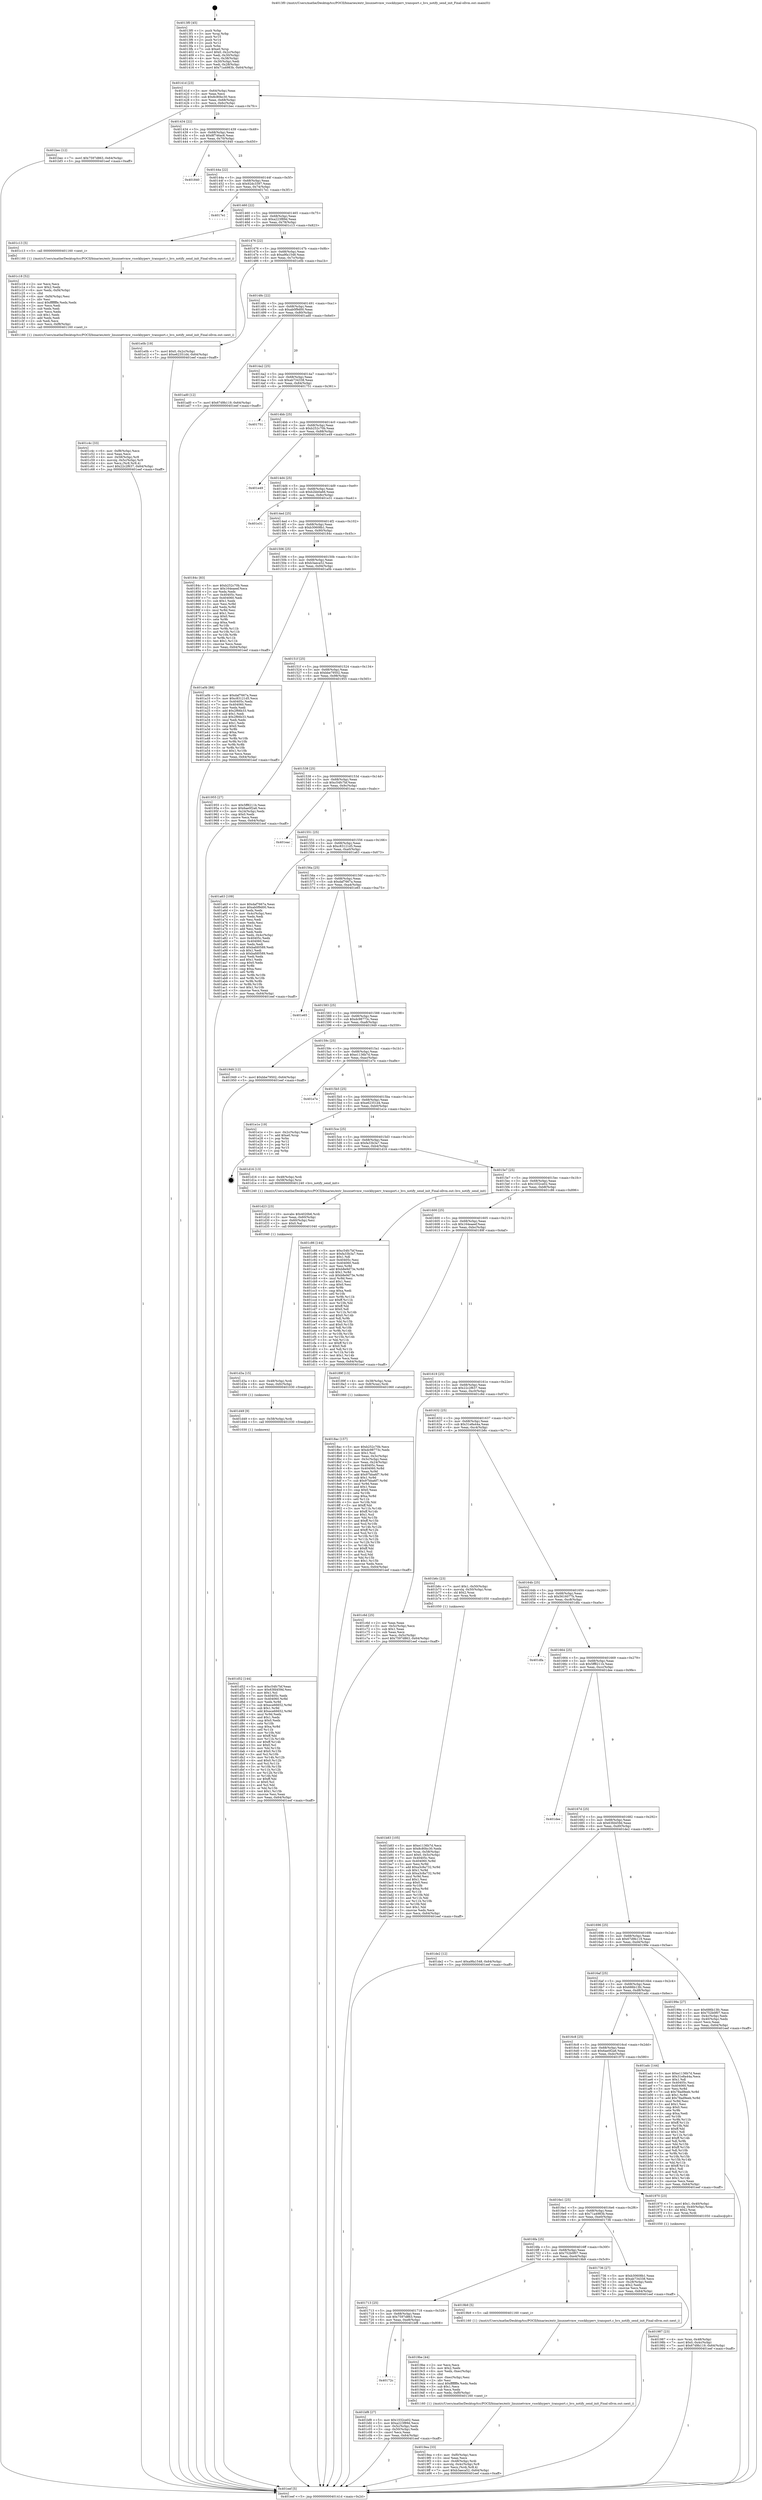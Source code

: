 digraph "0x4013f0" {
  label = "0x4013f0 (/mnt/c/Users/mathe/Desktop/tcc/POCII/binaries/extr_linuxnetvmw_vsockhyperv_transport.c_hvs_notify_send_init_Final-ollvm.out::main(0))"
  labelloc = "t"
  node[shape=record]

  Entry [label="",width=0.3,height=0.3,shape=circle,fillcolor=black,style=filled]
  "0x40141d" [label="{
     0x40141d [23]\l
     | [instrs]\l
     &nbsp;&nbsp;0x40141d \<+3\>: mov -0x64(%rbp),%eax\l
     &nbsp;&nbsp;0x401420 \<+2\>: mov %eax,%ecx\l
     &nbsp;&nbsp;0x401422 \<+6\>: sub $0x8c80bc30,%ecx\l
     &nbsp;&nbsp;0x401428 \<+3\>: mov %eax,-0x68(%rbp)\l
     &nbsp;&nbsp;0x40142b \<+3\>: mov %ecx,-0x6c(%rbp)\l
     &nbsp;&nbsp;0x40142e \<+6\>: je 0000000000401bec \<main+0x7fc\>\l
  }"]
  "0x401bec" [label="{
     0x401bec [12]\l
     | [instrs]\l
     &nbsp;&nbsp;0x401bec \<+7\>: movl $0x7597d863,-0x64(%rbp)\l
     &nbsp;&nbsp;0x401bf3 \<+5\>: jmp 0000000000401eef \<main+0xaff\>\l
  }"]
  "0x401434" [label="{
     0x401434 [22]\l
     | [instrs]\l
     &nbsp;&nbsp;0x401434 \<+5\>: jmp 0000000000401439 \<main+0x49\>\l
     &nbsp;&nbsp;0x401439 \<+3\>: mov -0x68(%rbp),%eax\l
     &nbsp;&nbsp;0x40143c \<+5\>: sub $0x8f746ac6,%eax\l
     &nbsp;&nbsp;0x401441 \<+3\>: mov %eax,-0x70(%rbp)\l
     &nbsp;&nbsp;0x401444 \<+6\>: je 0000000000401840 \<main+0x450\>\l
  }"]
  Exit [label="",width=0.3,height=0.3,shape=circle,fillcolor=black,style=filled,peripheries=2]
  "0x401840" [label="{
     0x401840\l
  }", style=dashed]
  "0x40144a" [label="{
     0x40144a [22]\l
     | [instrs]\l
     &nbsp;&nbsp;0x40144a \<+5\>: jmp 000000000040144f \<main+0x5f\>\l
     &nbsp;&nbsp;0x40144f \<+3\>: mov -0x68(%rbp),%eax\l
     &nbsp;&nbsp;0x401452 \<+5\>: sub $0x92dc3397,%eax\l
     &nbsp;&nbsp;0x401457 \<+3\>: mov %eax,-0x74(%rbp)\l
     &nbsp;&nbsp;0x40145a \<+6\>: je 00000000004017e1 \<main+0x3f1\>\l
  }"]
  "0x401d52" [label="{
     0x401d52 [144]\l
     | [instrs]\l
     &nbsp;&nbsp;0x401d52 \<+5\>: mov $0xc54fc7bf,%eax\l
     &nbsp;&nbsp;0x401d57 \<+5\>: mov $0x63fd459d,%esi\l
     &nbsp;&nbsp;0x401d5c \<+2\>: mov $0x1,%cl\l
     &nbsp;&nbsp;0x401d5e \<+7\>: mov 0x40405c,%edx\l
     &nbsp;&nbsp;0x401d65 \<+8\>: mov 0x404060,%r8d\l
     &nbsp;&nbsp;0x401d6d \<+3\>: mov %edx,%r9d\l
     &nbsp;&nbsp;0x401d70 \<+7\>: sub $0xece66652,%r9d\l
     &nbsp;&nbsp;0x401d77 \<+4\>: sub $0x1,%r9d\l
     &nbsp;&nbsp;0x401d7b \<+7\>: add $0xece66652,%r9d\l
     &nbsp;&nbsp;0x401d82 \<+4\>: imul %r9d,%edx\l
     &nbsp;&nbsp;0x401d86 \<+3\>: and $0x1,%edx\l
     &nbsp;&nbsp;0x401d89 \<+3\>: cmp $0x0,%edx\l
     &nbsp;&nbsp;0x401d8c \<+4\>: sete %r10b\l
     &nbsp;&nbsp;0x401d90 \<+4\>: cmp $0xa,%r8d\l
     &nbsp;&nbsp;0x401d94 \<+4\>: setl %r11b\l
     &nbsp;&nbsp;0x401d98 \<+3\>: mov %r10b,%bl\l
     &nbsp;&nbsp;0x401d9b \<+3\>: xor $0xff,%bl\l
     &nbsp;&nbsp;0x401d9e \<+3\>: mov %r11b,%r14b\l
     &nbsp;&nbsp;0x401da1 \<+4\>: xor $0xff,%r14b\l
     &nbsp;&nbsp;0x401da5 \<+3\>: xor $0x0,%cl\l
     &nbsp;&nbsp;0x401da8 \<+3\>: mov %bl,%r15b\l
     &nbsp;&nbsp;0x401dab \<+4\>: and $0x0,%r15b\l
     &nbsp;&nbsp;0x401daf \<+3\>: and %cl,%r10b\l
     &nbsp;&nbsp;0x401db2 \<+3\>: mov %r14b,%r12b\l
     &nbsp;&nbsp;0x401db5 \<+4\>: and $0x0,%r12b\l
     &nbsp;&nbsp;0x401db9 \<+3\>: and %cl,%r11b\l
     &nbsp;&nbsp;0x401dbc \<+3\>: or %r10b,%r15b\l
     &nbsp;&nbsp;0x401dbf \<+3\>: or %r11b,%r12b\l
     &nbsp;&nbsp;0x401dc2 \<+3\>: xor %r12b,%r15b\l
     &nbsp;&nbsp;0x401dc5 \<+3\>: or %r14b,%bl\l
     &nbsp;&nbsp;0x401dc8 \<+3\>: xor $0xff,%bl\l
     &nbsp;&nbsp;0x401dcb \<+3\>: or $0x0,%cl\l
     &nbsp;&nbsp;0x401dce \<+2\>: and %cl,%bl\l
     &nbsp;&nbsp;0x401dd0 \<+3\>: or %bl,%r15b\l
     &nbsp;&nbsp;0x401dd3 \<+4\>: test $0x1,%r15b\l
     &nbsp;&nbsp;0x401dd7 \<+3\>: cmovne %esi,%eax\l
     &nbsp;&nbsp;0x401dda \<+3\>: mov %eax,-0x64(%rbp)\l
     &nbsp;&nbsp;0x401ddd \<+5\>: jmp 0000000000401eef \<main+0xaff\>\l
  }"]
  "0x4017e1" [label="{
     0x4017e1\l
  }", style=dashed]
  "0x401460" [label="{
     0x401460 [22]\l
     | [instrs]\l
     &nbsp;&nbsp;0x401460 \<+5\>: jmp 0000000000401465 \<main+0x75\>\l
     &nbsp;&nbsp;0x401465 \<+3\>: mov -0x68(%rbp),%eax\l
     &nbsp;&nbsp;0x401468 \<+5\>: sub $0xa223f89d,%eax\l
     &nbsp;&nbsp;0x40146d \<+3\>: mov %eax,-0x78(%rbp)\l
     &nbsp;&nbsp;0x401470 \<+6\>: je 0000000000401c13 \<main+0x823\>\l
  }"]
  "0x401d49" [label="{
     0x401d49 [9]\l
     | [instrs]\l
     &nbsp;&nbsp;0x401d49 \<+4\>: mov -0x58(%rbp),%rdi\l
     &nbsp;&nbsp;0x401d4d \<+5\>: call 0000000000401030 \<free@plt\>\l
     | [calls]\l
     &nbsp;&nbsp;0x401030 \{1\} (unknown)\l
  }"]
  "0x401c13" [label="{
     0x401c13 [5]\l
     | [instrs]\l
     &nbsp;&nbsp;0x401c13 \<+5\>: call 0000000000401160 \<next_i\>\l
     | [calls]\l
     &nbsp;&nbsp;0x401160 \{1\} (/mnt/c/Users/mathe/Desktop/tcc/POCII/binaries/extr_linuxnetvmw_vsockhyperv_transport.c_hvs_notify_send_init_Final-ollvm.out::next_i)\l
  }"]
  "0x401476" [label="{
     0x401476 [22]\l
     | [instrs]\l
     &nbsp;&nbsp;0x401476 \<+5\>: jmp 000000000040147b \<main+0x8b\>\l
     &nbsp;&nbsp;0x40147b \<+3\>: mov -0x68(%rbp),%eax\l
     &nbsp;&nbsp;0x40147e \<+5\>: sub $0xa9fa1548,%eax\l
     &nbsp;&nbsp;0x401483 \<+3\>: mov %eax,-0x7c(%rbp)\l
     &nbsp;&nbsp;0x401486 \<+6\>: je 0000000000401e0b \<main+0xa1b\>\l
  }"]
  "0x401d3a" [label="{
     0x401d3a [15]\l
     | [instrs]\l
     &nbsp;&nbsp;0x401d3a \<+4\>: mov -0x48(%rbp),%rdi\l
     &nbsp;&nbsp;0x401d3e \<+6\>: mov %eax,-0xfc(%rbp)\l
     &nbsp;&nbsp;0x401d44 \<+5\>: call 0000000000401030 \<free@plt\>\l
     | [calls]\l
     &nbsp;&nbsp;0x401030 \{1\} (unknown)\l
  }"]
  "0x401e0b" [label="{
     0x401e0b [19]\l
     | [instrs]\l
     &nbsp;&nbsp;0x401e0b \<+7\>: movl $0x0,-0x2c(%rbp)\l
     &nbsp;&nbsp;0x401e12 \<+7\>: movl $0xe62351d4,-0x64(%rbp)\l
     &nbsp;&nbsp;0x401e19 \<+5\>: jmp 0000000000401eef \<main+0xaff\>\l
  }"]
  "0x40148c" [label="{
     0x40148c [22]\l
     | [instrs]\l
     &nbsp;&nbsp;0x40148c \<+5\>: jmp 0000000000401491 \<main+0xa1\>\l
     &nbsp;&nbsp;0x401491 \<+3\>: mov -0x68(%rbp),%eax\l
     &nbsp;&nbsp;0x401494 \<+5\>: sub $0xab0f9d00,%eax\l
     &nbsp;&nbsp;0x401499 \<+3\>: mov %eax,-0x80(%rbp)\l
     &nbsp;&nbsp;0x40149c \<+6\>: je 0000000000401ad0 \<main+0x6e0\>\l
  }"]
  "0x401d23" [label="{
     0x401d23 [23]\l
     | [instrs]\l
     &nbsp;&nbsp;0x401d23 \<+10\>: movabs $0x4020b6,%rdi\l
     &nbsp;&nbsp;0x401d2d \<+3\>: mov %eax,-0x60(%rbp)\l
     &nbsp;&nbsp;0x401d30 \<+3\>: mov -0x60(%rbp),%esi\l
     &nbsp;&nbsp;0x401d33 \<+2\>: mov $0x0,%al\l
     &nbsp;&nbsp;0x401d35 \<+5\>: call 0000000000401040 \<printf@plt\>\l
     | [calls]\l
     &nbsp;&nbsp;0x401040 \{1\} (unknown)\l
  }"]
  "0x401ad0" [label="{
     0x401ad0 [12]\l
     | [instrs]\l
     &nbsp;&nbsp;0x401ad0 \<+7\>: movl $0x67d9b119,-0x64(%rbp)\l
     &nbsp;&nbsp;0x401ad7 \<+5\>: jmp 0000000000401eef \<main+0xaff\>\l
  }"]
  "0x4014a2" [label="{
     0x4014a2 [25]\l
     | [instrs]\l
     &nbsp;&nbsp;0x4014a2 \<+5\>: jmp 00000000004014a7 \<main+0xb7\>\l
     &nbsp;&nbsp;0x4014a7 \<+3\>: mov -0x68(%rbp),%eax\l
     &nbsp;&nbsp;0x4014aa \<+5\>: sub $0xab734338,%eax\l
     &nbsp;&nbsp;0x4014af \<+6\>: mov %eax,-0x84(%rbp)\l
     &nbsp;&nbsp;0x4014b5 \<+6\>: je 0000000000401751 \<main+0x361\>\l
  }"]
  "0x401c4c" [label="{
     0x401c4c [33]\l
     | [instrs]\l
     &nbsp;&nbsp;0x401c4c \<+6\>: mov -0xf8(%rbp),%ecx\l
     &nbsp;&nbsp;0x401c52 \<+3\>: imul %eax,%ecx\l
     &nbsp;&nbsp;0x401c55 \<+4\>: mov -0x58(%rbp),%r8\l
     &nbsp;&nbsp;0x401c59 \<+4\>: movslq -0x5c(%rbp),%r9\l
     &nbsp;&nbsp;0x401c5d \<+4\>: mov %ecx,(%r8,%r9,4)\l
     &nbsp;&nbsp;0x401c61 \<+7\>: movl $0x22c2f637,-0x64(%rbp)\l
     &nbsp;&nbsp;0x401c68 \<+5\>: jmp 0000000000401eef \<main+0xaff\>\l
  }"]
  "0x401751" [label="{
     0x401751\l
  }", style=dashed]
  "0x4014bb" [label="{
     0x4014bb [25]\l
     | [instrs]\l
     &nbsp;&nbsp;0x4014bb \<+5\>: jmp 00000000004014c0 \<main+0xd0\>\l
     &nbsp;&nbsp;0x4014c0 \<+3\>: mov -0x68(%rbp),%eax\l
     &nbsp;&nbsp;0x4014c3 \<+5\>: sub $0xb252c70b,%eax\l
     &nbsp;&nbsp;0x4014c8 \<+6\>: mov %eax,-0x88(%rbp)\l
     &nbsp;&nbsp;0x4014ce \<+6\>: je 0000000000401e49 \<main+0xa59\>\l
  }"]
  "0x401c18" [label="{
     0x401c18 [52]\l
     | [instrs]\l
     &nbsp;&nbsp;0x401c18 \<+2\>: xor %ecx,%ecx\l
     &nbsp;&nbsp;0x401c1a \<+5\>: mov $0x2,%edx\l
     &nbsp;&nbsp;0x401c1f \<+6\>: mov %edx,-0xf4(%rbp)\l
     &nbsp;&nbsp;0x401c25 \<+1\>: cltd\l
     &nbsp;&nbsp;0x401c26 \<+6\>: mov -0xf4(%rbp),%esi\l
     &nbsp;&nbsp;0x401c2c \<+2\>: idiv %esi\l
     &nbsp;&nbsp;0x401c2e \<+6\>: imul $0xfffffffe,%edx,%edx\l
     &nbsp;&nbsp;0x401c34 \<+2\>: mov %ecx,%edi\l
     &nbsp;&nbsp;0x401c36 \<+2\>: sub %edx,%edi\l
     &nbsp;&nbsp;0x401c38 \<+2\>: mov %ecx,%edx\l
     &nbsp;&nbsp;0x401c3a \<+3\>: sub $0x1,%edx\l
     &nbsp;&nbsp;0x401c3d \<+2\>: add %edx,%edi\l
     &nbsp;&nbsp;0x401c3f \<+2\>: sub %edi,%ecx\l
     &nbsp;&nbsp;0x401c41 \<+6\>: mov %ecx,-0xf8(%rbp)\l
     &nbsp;&nbsp;0x401c47 \<+5\>: call 0000000000401160 \<next_i\>\l
     | [calls]\l
     &nbsp;&nbsp;0x401160 \{1\} (/mnt/c/Users/mathe/Desktop/tcc/POCII/binaries/extr_linuxnetvmw_vsockhyperv_transport.c_hvs_notify_send_init_Final-ollvm.out::next_i)\l
  }"]
  "0x401e49" [label="{
     0x401e49\l
  }", style=dashed]
  "0x4014d4" [label="{
     0x4014d4 [25]\l
     | [instrs]\l
     &nbsp;&nbsp;0x4014d4 \<+5\>: jmp 00000000004014d9 \<main+0xe9\>\l
     &nbsp;&nbsp;0x4014d9 \<+3\>: mov -0x68(%rbp),%eax\l
     &nbsp;&nbsp;0x4014dc \<+5\>: sub $0xb2bb0a66,%eax\l
     &nbsp;&nbsp;0x4014e1 \<+6\>: mov %eax,-0x8c(%rbp)\l
     &nbsp;&nbsp;0x4014e7 \<+6\>: je 0000000000401e31 \<main+0xa41\>\l
  }"]
  "0x40172c" [label="{
     0x40172c\l
  }", style=dashed]
  "0x401e31" [label="{
     0x401e31\l
  }", style=dashed]
  "0x4014ed" [label="{
     0x4014ed [25]\l
     | [instrs]\l
     &nbsp;&nbsp;0x4014ed \<+5\>: jmp 00000000004014f2 \<main+0x102\>\l
     &nbsp;&nbsp;0x4014f2 \<+3\>: mov -0x68(%rbp),%eax\l
     &nbsp;&nbsp;0x4014f5 \<+5\>: sub $0xb30608b1,%eax\l
     &nbsp;&nbsp;0x4014fa \<+6\>: mov %eax,-0x90(%rbp)\l
     &nbsp;&nbsp;0x401500 \<+6\>: je 000000000040184c \<main+0x45c\>\l
  }"]
  "0x401bf8" [label="{
     0x401bf8 [27]\l
     | [instrs]\l
     &nbsp;&nbsp;0x401bf8 \<+5\>: mov $0x1032ce02,%eax\l
     &nbsp;&nbsp;0x401bfd \<+5\>: mov $0xa223f89d,%ecx\l
     &nbsp;&nbsp;0x401c02 \<+3\>: mov -0x5c(%rbp),%edx\l
     &nbsp;&nbsp;0x401c05 \<+3\>: cmp -0x50(%rbp),%edx\l
     &nbsp;&nbsp;0x401c08 \<+3\>: cmovl %ecx,%eax\l
     &nbsp;&nbsp;0x401c0b \<+3\>: mov %eax,-0x64(%rbp)\l
     &nbsp;&nbsp;0x401c0e \<+5\>: jmp 0000000000401eef \<main+0xaff\>\l
  }"]
  "0x40184c" [label="{
     0x40184c [83]\l
     | [instrs]\l
     &nbsp;&nbsp;0x40184c \<+5\>: mov $0xb252c70b,%eax\l
     &nbsp;&nbsp;0x401851 \<+5\>: mov $0x164eaeef,%ecx\l
     &nbsp;&nbsp;0x401856 \<+2\>: xor %edx,%edx\l
     &nbsp;&nbsp;0x401858 \<+7\>: mov 0x40405c,%esi\l
     &nbsp;&nbsp;0x40185f \<+7\>: mov 0x404060,%edi\l
     &nbsp;&nbsp;0x401866 \<+3\>: sub $0x1,%edx\l
     &nbsp;&nbsp;0x401869 \<+3\>: mov %esi,%r8d\l
     &nbsp;&nbsp;0x40186c \<+3\>: add %edx,%r8d\l
     &nbsp;&nbsp;0x40186f \<+4\>: imul %r8d,%esi\l
     &nbsp;&nbsp;0x401873 \<+3\>: and $0x1,%esi\l
     &nbsp;&nbsp;0x401876 \<+3\>: cmp $0x0,%esi\l
     &nbsp;&nbsp;0x401879 \<+4\>: sete %r9b\l
     &nbsp;&nbsp;0x40187d \<+3\>: cmp $0xa,%edi\l
     &nbsp;&nbsp;0x401880 \<+4\>: setl %r10b\l
     &nbsp;&nbsp;0x401884 \<+3\>: mov %r9b,%r11b\l
     &nbsp;&nbsp;0x401887 \<+3\>: and %r10b,%r11b\l
     &nbsp;&nbsp;0x40188a \<+3\>: xor %r10b,%r9b\l
     &nbsp;&nbsp;0x40188d \<+3\>: or %r9b,%r11b\l
     &nbsp;&nbsp;0x401890 \<+4\>: test $0x1,%r11b\l
     &nbsp;&nbsp;0x401894 \<+3\>: cmovne %ecx,%eax\l
     &nbsp;&nbsp;0x401897 \<+3\>: mov %eax,-0x64(%rbp)\l
     &nbsp;&nbsp;0x40189a \<+5\>: jmp 0000000000401eef \<main+0xaff\>\l
  }"]
  "0x401506" [label="{
     0x401506 [25]\l
     | [instrs]\l
     &nbsp;&nbsp;0x401506 \<+5\>: jmp 000000000040150b \<main+0x11b\>\l
     &nbsp;&nbsp;0x40150b \<+3\>: mov -0x68(%rbp),%eax\l
     &nbsp;&nbsp;0x40150e \<+5\>: sub $0xb3aeca52,%eax\l
     &nbsp;&nbsp;0x401513 \<+6\>: mov %eax,-0x94(%rbp)\l
     &nbsp;&nbsp;0x401519 \<+6\>: je 0000000000401a0b \<main+0x61b\>\l
  }"]
  "0x401b83" [label="{
     0x401b83 [105]\l
     | [instrs]\l
     &nbsp;&nbsp;0x401b83 \<+5\>: mov $0xe1136b7d,%ecx\l
     &nbsp;&nbsp;0x401b88 \<+5\>: mov $0x8c80bc30,%edx\l
     &nbsp;&nbsp;0x401b8d \<+4\>: mov %rax,-0x58(%rbp)\l
     &nbsp;&nbsp;0x401b91 \<+7\>: movl $0x0,-0x5c(%rbp)\l
     &nbsp;&nbsp;0x401b98 \<+7\>: mov 0x40405c,%esi\l
     &nbsp;&nbsp;0x401b9f \<+8\>: mov 0x404060,%r8d\l
     &nbsp;&nbsp;0x401ba7 \<+3\>: mov %esi,%r9d\l
     &nbsp;&nbsp;0x401baa \<+7\>: add $0xa3c8a732,%r9d\l
     &nbsp;&nbsp;0x401bb1 \<+4\>: sub $0x1,%r9d\l
     &nbsp;&nbsp;0x401bb5 \<+7\>: sub $0xa3c8a732,%r9d\l
     &nbsp;&nbsp;0x401bbc \<+4\>: imul %r9d,%esi\l
     &nbsp;&nbsp;0x401bc0 \<+3\>: and $0x1,%esi\l
     &nbsp;&nbsp;0x401bc3 \<+3\>: cmp $0x0,%esi\l
     &nbsp;&nbsp;0x401bc6 \<+4\>: sete %r10b\l
     &nbsp;&nbsp;0x401bca \<+4\>: cmp $0xa,%r8d\l
     &nbsp;&nbsp;0x401bce \<+4\>: setl %r11b\l
     &nbsp;&nbsp;0x401bd2 \<+3\>: mov %r10b,%bl\l
     &nbsp;&nbsp;0x401bd5 \<+3\>: and %r11b,%bl\l
     &nbsp;&nbsp;0x401bd8 \<+3\>: xor %r11b,%r10b\l
     &nbsp;&nbsp;0x401bdb \<+3\>: or %r10b,%bl\l
     &nbsp;&nbsp;0x401bde \<+3\>: test $0x1,%bl\l
     &nbsp;&nbsp;0x401be1 \<+3\>: cmovne %edx,%ecx\l
     &nbsp;&nbsp;0x401be4 \<+3\>: mov %ecx,-0x64(%rbp)\l
     &nbsp;&nbsp;0x401be7 \<+5\>: jmp 0000000000401eef \<main+0xaff\>\l
  }"]
  "0x401a0b" [label="{
     0x401a0b [88]\l
     | [instrs]\l
     &nbsp;&nbsp;0x401a0b \<+5\>: mov $0xdaf7667a,%eax\l
     &nbsp;&nbsp;0x401a10 \<+5\>: mov $0xc83121d5,%ecx\l
     &nbsp;&nbsp;0x401a15 \<+7\>: mov 0x40405c,%edx\l
     &nbsp;&nbsp;0x401a1c \<+7\>: mov 0x404060,%esi\l
     &nbsp;&nbsp;0x401a23 \<+2\>: mov %edx,%edi\l
     &nbsp;&nbsp;0x401a25 \<+6\>: add $0x2f66b33,%edi\l
     &nbsp;&nbsp;0x401a2b \<+3\>: sub $0x1,%edi\l
     &nbsp;&nbsp;0x401a2e \<+6\>: sub $0x2f66b33,%edi\l
     &nbsp;&nbsp;0x401a34 \<+3\>: imul %edi,%edx\l
     &nbsp;&nbsp;0x401a37 \<+3\>: and $0x1,%edx\l
     &nbsp;&nbsp;0x401a3a \<+3\>: cmp $0x0,%edx\l
     &nbsp;&nbsp;0x401a3d \<+4\>: sete %r8b\l
     &nbsp;&nbsp;0x401a41 \<+3\>: cmp $0xa,%esi\l
     &nbsp;&nbsp;0x401a44 \<+4\>: setl %r9b\l
     &nbsp;&nbsp;0x401a48 \<+3\>: mov %r8b,%r10b\l
     &nbsp;&nbsp;0x401a4b \<+3\>: and %r9b,%r10b\l
     &nbsp;&nbsp;0x401a4e \<+3\>: xor %r9b,%r8b\l
     &nbsp;&nbsp;0x401a51 \<+3\>: or %r8b,%r10b\l
     &nbsp;&nbsp;0x401a54 \<+4\>: test $0x1,%r10b\l
     &nbsp;&nbsp;0x401a58 \<+3\>: cmovne %ecx,%eax\l
     &nbsp;&nbsp;0x401a5b \<+3\>: mov %eax,-0x64(%rbp)\l
     &nbsp;&nbsp;0x401a5e \<+5\>: jmp 0000000000401eef \<main+0xaff\>\l
  }"]
  "0x40151f" [label="{
     0x40151f [25]\l
     | [instrs]\l
     &nbsp;&nbsp;0x40151f \<+5\>: jmp 0000000000401524 \<main+0x134\>\l
     &nbsp;&nbsp;0x401524 \<+3\>: mov -0x68(%rbp),%eax\l
     &nbsp;&nbsp;0x401527 \<+5\>: sub $0xbbe79502,%eax\l
     &nbsp;&nbsp;0x40152c \<+6\>: mov %eax,-0x98(%rbp)\l
     &nbsp;&nbsp;0x401532 \<+6\>: je 0000000000401955 \<main+0x565\>\l
  }"]
  "0x4019ea" [label="{
     0x4019ea [33]\l
     | [instrs]\l
     &nbsp;&nbsp;0x4019ea \<+6\>: mov -0xf0(%rbp),%ecx\l
     &nbsp;&nbsp;0x4019f0 \<+3\>: imul %eax,%ecx\l
     &nbsp;&nbsp;0x4019f3 \<+4\>: mov -0x48(%rbp),%rdi\l
     &nbsp;&nbsp;0x4019f7 \<+4\>: movslq -0x4c(%rbp),%r8\l
     &nbsp;&nbsp;0x4019fb \<+4\>: mov %ecx,(%rdi,%r8,4)\l
     &nbsp;&nbsp;0x4019ff \<+7\>: movl $0xb3aeca52,-0x64(%rbp)\l
     &nbsp;&nbsp;0x401a06 \<+5\>: jmp 0000000000401eef \<main+0xaff\>\l
  }"]
  "0x401955" [label="{
     0x401955 [27]\l
     | [instrs]\l
     &nbsp;&nbsp;0x401955 \<+5\>: mov $0x5ff8211b,%eax\l
     &nbsp;&nbsp;0x40195a \<+5\>: mov $0x6ae0f2a6,%ecx\l
     &nbsp;&nbsp;0x40195f \<+3\>: mov -0x24(%rbp),%edx\l
     &nbsp;&nbsp;0x401962 \<+3\>: cmp $0x0,%edx\l
     &nbsp;&nbsp;0x401965 \<+3\>: cmove %ecx,%eax\l
     &nbsp;&nbsp;0x401968 \<+3\>: mov %eax,-0x64(%rbp)\l
     &nbsp;&nbsp;0x40196b \<+5\>: jmp 0000000000401eef \<main+0xaff\>\l
  }"]
  "0x401538" [label="{
     0x401538 [25]\l
     | [instrs]\l
     &nbsp;&nbsp;0x401538 \<+5\>: jmp 000000000040153d \<main+0x14d\>\l
     &nbsp;&nbsp;0x40153d \<+3\>: mov -0x68(%rbp),%eax\l
     &nbsp;&nbsp;0x401540 \<+5\>: sub $0xc54fc7bf,%eax\l
     &nbsp;&nbsp;0x401545 \<+6\>: mov %eax,-0x9c(%rbp)\l
     &nbsp;&nbsp;0x40154b \<+6\>: je 0000000000401eac \<main+0xabc\>\l
  }"]
  "0x4019be" [label="{
     0x4019be [44]\l
     | [instrs]\l
     &nbsp;&nbsp;0x4019be \<+2\>: xor %ecx,%ecx\l
     &nbsp;&nbsp;0x4019c0 \<+5\>: mov $0x2,%edx\l
     &nbsp;&nbsp;0x4019c5 \<+6\>: mov %edx,-0xec(%rbp)\l
     &nbsp;&nbsp;0x4019cb \<+1\>: cltd\l
     &nbsp;&nbsp;0x4019cc \<+6\>: mov -0xec(%rbp),%esi\l
     &nbsp;&nbsp;0x4019d2 \<+2\>: idiv %esi\l
     &nbsp;&nbsp;0x4019d4 \<+6\>: imul $0xfffffffe,%edx,%edx\l
     &nbsp;&nbsp;0x4019da \<+3\>: sub $0x1,%ecx\l
     &nbsp;&nbsp;0x4019dd \<+2\>: sub %ecx,%edx\l
     &nbsp;&nbsp;0x4019df \<+6\>: mov %edx,-0xf0(%rbp)\l
     &nbsp;&nbsp;0x4019e5 \<+5\>: call 0000000000401160 \<next_i\>\l
     | [calls]\l
     &nbsp;&nbsp;0x401160 \{1\} (/mnt/c/Users/mathe/Desktop/tcc/POCII/binaries/extr_linuxnetvmw_vsockhyperv_transport.c_hvs_notify_send_init_Final-ollvm.out::next_i)\l
  }"]
  "0x401eac" [label="{
     0x401eac\l
  }", style=dashed]
  "0x401551" [label="{
     0x401551 [25]\l
     | [instrs]\l
     &nbsp;&nbsp;0x401551 \<+5\>: jmp 0000000000401556 \<main+0x166\>\l
     &nbsp;&nbsp;0x401556 \<+3\>: mov -0x68(%rbp),%eax\l
     &nbsp;&nbsp;0x401559 \<+5\>: sub $0xc83121d5,%eax\l
     &nbsp;&nbsp;0x40155e \<+6\>: mov %eax,-0xa0(%rbp)\l
     &nbsp;&nbsp;0x401564 \<+6\>: je 0000000000401a63 \<main+0x673\>\l
  }"]
  "0x401713" [label="{
     0x401713 [25]\l
     | [instrs]\l
     &nbsp;&nbsp;0x401713 \<+5\>: jmp 0000000000401718 \<main+0x328\>\l
     &nbsp;&nbsp;0x401718 \<+3\>: mov -0x68(%rbp),%eax\l
     &nbsp;&nbsp;0x40171b \<+5\>: sub $0x7597d863,%eax\l
     &nbsp;&nbsp;0x401720 \<+6\>: mov %eax,-0xe8(%rbp)\l
     &nbsp;&nbsp;0x401726 \<+6\>: je 0000000000401bf8 \<main+0x808\>\l
  }"]
  "0x401a63" [label="{
     0x401a63 [109]\l
     | [instrs]\l
     &nbsp;&nbsp;0x401a63 \<+5\>: mov $0xdaf7667a,%eax\l
     &nbsp;&nbsp;0x401a68 \<+5\>: mov $0xab0f9d00,%ecx\l
     &nbsp;&nbsp;0x401a6d \<+2\>: xor %edx,%edx\l
     &nbsp;&nbsp;0x401a6f \<+3\>: mov -0x4c(%rbp),%esi\l
     &nbsp;&nbsp;0x401a72 \<+2\>: mov %edx,%edi\l
     &nbsp;&nbsp;0x401a74 \<+2\>: sub %esi,%edi\l
     &nbsp;&nbsp;0x401a76 \<+2\>: mov %edx,%esi\l
     &nbsp;&nbsp;0x401a78 \<+3\>: sub $0x1,%esi\l
     &nbsp;&nbsp;0x401a7b \<+2\>: add %esi,%edi\l
     &nbsp;&nbsp;0x401a7d \<+2\>: sub %edi,%edx\l
     &nbsp;&nbsp;0x401a7f \<+3\>: mov %edx,-0x4c(%rbp)\l
     &nbsp;&nbsp;0x401a82 \<+7\>: mov 0x40405c,%edx\l
     &nbsp;&nbsp;0x401a89 \<+7\>: mov 0x404060,%esi\l
     &nbsp;&nbsp;0x401a90 \<+2\>: mov %edx,%edi\l
     &nbsp;&nbsp;0x401a92 \<+6\>: add $0xbafd0589,%edi\l
     &nbsp;&nbsp;0x401a98 \<+3\>: sub $0x1,%edi\l
     &nbsp;&nbsp;0x401a9b \<+6\>: sub $0xbafd0589,%edi\l
     &nbsp;&nbsp;0x401aa1 \<+3\>: imul %edi,%edx\l
     &nbsp;&nbsp;0x401aa4 \<+3\>: and $0x1,%edx\l
     &nbsp;&nbsp;0x401aa7 \<+3\>: cmp $0x0,%edx\l
     &nbsp;&nbsp;0x401aaa \<+4\>: sete %r8b\l
     &nbsp;&nbsp;0x401aae \<+3\>: cmp $0xa,%esi\l
     &nbsp;&nbsp;0x401ab1 \<+4\>: setl %r9b\l
     &nbsp;&nbsp;0x401ab5 \<+3\>: mov %r8b,%r10b\l
     &nbsp;&nbsp;0x401ab8 \<+3\>: and %r9b,%r10b\l
     &nbsp;&nbsp;0x401abb \<+3\>: xor %r9b,%r8b\l
     &nbsp;&nbsp;0x401abe \<+3\>: or %r8b,%r10b\l
     &nbsp;&nbsp;0x401ac1 \<+4\>: test $0x1,%r10b\l
     &nbsp;&nbsp;0x401ac5 \<+3\>: cmovne %ecx,%eax\l
     &nbsp;&nbsp;0x401ac8 \<+3\>: mov %eax,-0x64(%rbp)\l
     &nbsp;&nbsp;0x401acb \<+5\>: jmp 0000000000401eef \<main+0xaff\>\l
  }"]
  "0x40156a" [label="{
     0x40156a [25]\l
     | [instrs]\l
     &nbsp;&nbsp;0x40156a \<+5\>: jmp 000000000040156f \<main+0x17f\>\l
     &nbsp;&nbsp;0x40156f \<+3\>: mov -0x68(%rbp),%eax\l
     &nbsp;&nbsp;0x401572 \<+5\>: sub $0xdaf7667a,%eax\l
     &nbsp;&nbsp;0x401577 \<+6\>: mov %eax,-0xa4(%rbp)\l
     &nbsp;&nbsp;0x40157d \<+6\>: je 0000000000401e65 \<main+0xa75\>\l
  }"]
  "0x4019b9" [label="{
     0x4019b9 [5]\l
     | [instrs]\l
     &nbsp;&nbsp;0x4019b9 \<+5\>: call 0000000000401160 \<next_i\>\l
     | [calls]\l
     &nbsp;&nbsp;0x401160 \{1\} (/mnt/c/Users/mathe/Desktop/tcc/POCII/binaries/extr_linuxnetvmw_vsockhyperv_transport.c_hvs_notify_send_init_Final-ollvm.out::next_i)\l
  }"]
  "0x401e65" [label="{
     0x401e65\l
  }", style=dashed]
  "0x401583" [label="{
     0x401583 [25]\l
     | [instrs]\l
     &nbsp;&nbsp;0x401583 \<+5\>: jmp 0000000000401588 \<main+0x198\>\l
     &nbsp;&nbsp;0x401588 \<+3\>: mov -0x68(%rbp),%eax\l
     &nbsp;&nbsp;0x40158b \<+5\>: sub $0xdc98773c,%eax\l
     &nbsp;&nbsp;0x401590 \<+6\>: mov %eax,-0xa8(%rbp)\l
     &nbsp;&nbsp;0x401596 \<+6\>: je 0000000000401949 \<main+0x559\>\l
  }"]
  "0x401987" [label="{
     0x401987 [23]\l
     | [instrs]\l
     &nbsp;&nbsp;0x401987 \<+4\>: mov %rax,-0x48(%rbp)\l
     &nbsp;&nbsp;0x40198b \<+7\>: movl $0x0,-0x4c(%rbp)\l
     &nbsp;&nbsp;0x401992 \<+7\>: movl $0x67d9b119,-0x64(%rbp)\l
     &nbsp;&nbsp;0x401999 \<+5\>: jmp 0000000000401eef \<main+0xaff\>\l
  }"]
  "0x401949" [label="{
     0x401949 [12]\l
     | [instrs]\l
     &nbsp;&nbsp;0x401949 \<+7\>: movl $0xbbe79502,-0x64(%rbp)\l
     &nbsp;&nbsp;0x401950 \<+5\>: jmp 0000000000401eef \<main+0xaff\>\l
  }"]
  "0x40159c" [label="{
     0x40159c [25]\l
     | [instrs]\l
     &nbsp;&nbsp;0x40159c \<+5\>: jmp 00000000004015a1 \<main+0x1b1\>\l
     &nbsp;&nbsp;0x4015a1 \<+3\>: mov -0x68(%rbp),%eax\l
     &nbsp;&nbsp;0x4015a4 \<+5\>: sub $0xe1136b7d,%eax\l
     &nbsp;&nbsp;0x4015a9 \<+6\>: mov %eax,-0xac(%rbp)\l
     &nbsp;&nbsp;0x4015af \<+6\>: je 0000000000401e7e \<main+0xa8e\>\l
  }"]
  "0x4018ac" [label="{
     0x4018ac [157]\l
     | [instrs]\l
     &nbsp;&nbsp;0x4018ac \<+5\>: mov $0xb252c70b,%ecx\l
     &nbsp;&nbsp;0x4018b1 \<+5\>: mov $0xdc98773c,%edx\l
     &nbsp;&nbsp;0x4018b6 \<+3\>: mov $0x1,%sil\l
     &nbsp;&nbsp;0x4018b9 \<+3\>: mov %eax,-0x3c(%rbp)\l
     &nbsp;&nbsp;0x4018bc \<+3\>: mov -0x3c(%rbp),%eax\l
     &nbsp;&nbsp;0x4018bf \<+3\>: mov %eax,-0x24(%rbp)\l
     &nbsp;&nbsp;0x4018c2 \<+7\>: mov 0x40405c,%eax\l
     &nbsp;&nbsp;0x4018c9 \<+8\>: mov 0x404060,%r8d\l
     &nbsp;&nbsp;0x4018d1 \<+3\>: mov %eax,%r9d\l
     &nbsp;&nbsp;0x4018d4 \<+7\>: add $0x97bba6f7,%r9d\l
     &nbsp;&nbsp;0x4018db \<+4\>: sub $0x1,%r9d\l
     &nbsp;&nbsp;0x4018df \<+7\>: sub $0x97bba6f7,%r9d\l
     &nbsp;&nbsp;0x4018e6 \<+4\>: imul %r9d,%eax\l
     &nbsp;&nbsp;0x4018ea \<+3\>: and $0x1,%eax\l
     &nbsp;&nbsp;0x4018ed \<+3\>: cmp $0x0,%eax\l
     &nbsp;&nbsp;0x4018f0 \<+4\>: sete %r10b\l
     &nbsp;&nbsp;0x4018f4 \<+4\>: cmp $0xa,%r8d\l
     &nbsp;&nbsp;0x4018f8 \<+4\>: setl %r11b\l
     &nbsp;&nbsp;0x4018fc \<+3\>: mov %r10b,%bl\l
     &nbsp;&nbsp;0x4018ff \<+3\>: xor $0xff,%bl\l
     &nbsp;&nbsp;0x401902 \<+3\>: mov %r11b,%r14b\l
     &nbsp;&nbsp;0x401905 \<+4\>: xor $0xff,%r14b\l
     &nbsp;&nbsp;0x401909 \<+4\>: xor $0x1,%sil\l
     &nbsp;&nbsp;0x40190d \<+3\>: mov %bl,%r15b\l
     &nbsp;&nbsp;0x401910 \<+4\>: and $0xff,%r15b\l
     &nbsp;&nbsp;0x401914 \<+3\>: and %sil,%r10b\l
     &nbsp;&nbsp;0x401917 \<+3\>: mov %r14b,%r12b\l
     &nbsp;&nbsp;0x40191a \<+4\>: and $0xff,%r12b\l
     &nbsp;&nbsp;0x40191e \<+3\>: and %sil,%r11b\l
     &nbsp;&nbsp;0x401921 \<+3\>: or %r10b,%r15b\l
     &nbsp;&nbsp;0x401924 \<+3\>: or %r11b,%r12b\l
     &nbsp;&nbsp;0x401927 \<+3\>: xor %r12b,%r15b\l
     &nbsp;&nbsp;0x40192a \<+3\>: or %r14b,%bl\l
     &nbsp;&nbsp;0x40192d \<+3\>: xor $0xff,%bl\l
     &nbsp;&nbsp;0x401930 \<+4\>: or $0x1,%sil\l
     &nbsp;&nbsp;0x401934 \<+3\>: and %sil,%bl\l
     &nbsp;&nbsp;0x401937 \<+3\>: or %bl,%r15b\l
     &nbsp;&nbsp;0x40193a \<+4\>: test $0x1,%r15b\l
     &nbsp;&nbsp;0x40193e \<+3\>: cmovne %edx,%ecx\l
     &nbsp;&nbsp;0x401941 \<+3\>: mov %ecx,-0x64(%rbp)\l
     &nbsp;&nbsp;0x401944 \<+5\>: jmp 0000000000401eef \<main+0xaff\>\l
  }"]
  "0x401e7e" [label="{
     0x401e7e\l
  }", style=dashed]
  "0x4015b5" [label="{
     0x4015b5 [25]\l
     | [instrs]\l
     &nbsp;&nbsp;0x4015b5 \<+5\>: jmp 00000000004015ba \<main+0x1ca\>\l
     &nbsp;&nbsp;0x4015ba \<+3\>: mov -0x68(%rbp),%eax\l
     &nbsp;&nbsp;0x4015bd \<+5\>: sub $0xe62351d4,%eax\l
     &nbsp;&nbsp;0x4015c2 \<+6\>: mov %eax,-0xb0(%rbp)\l
     &nbsp;&nbsp;0x4015c8 \<+6\>: je 0000000000401e1e \<main+0xa2e\>\l
  }"]
  "0x4013f0" [label="{
     0x4013f0 [45]\l
     | [instrs]\l
     &nbsp;&nbsp;0x4013f0 \<+1\>: push %rbp\l
     &nbsp;&nbsp;0x4013f1 \<+3\>: mov %rsp,%rbp\l
     &nbsp;&nbsp;0x4013f4 \<+2\>: push %r15\l
     &nbsp;&nbsp;0x4013f6 \<+2\>: push %r14\l
     &nbsp;&nbsp;0x4013f8 \<+2\>: push %r12\l
     &nbsp;&nbsp;0x4013fa \<+1\>: push %rbx\l
     &nbsp;&nbsp;0x4013fb \<+7\>: sub $0xe0,%rsp\l
     &nbsp;&nbsp;0x401402 \<+7\>: movl $0x0,-0x2c(%rbp)\l
     &nbsp;&nbsp;0x401409 \<+3\>: mov %edi,-0x30(%rbp)\l
     &nbsp;&nbsp;0x40140c \<+4\>: mov %rsi,-0x38(%rbp)\l
     &nbsp;&nbsp;0x401410 \<+3\>: mov -0x30(%rbp),%edi\l
     &nbsp;&nbsp;0x401413 \<+3\>: mov %edi,-0x28(%rbp)\l
     &nbsp;&nbsp;0x401416 \<+7\>: movl $0x71a4983b,-0x64(%rbp)\l
  }"]
  "0x401e1e" [label="{
     0x401e1e [19]\l
     | [instrs]\l
     &nbsp;&nbsp;0x401e1e \<+3\>: mov -0x2c(%rbp),%eax\l
     &nbsp;&nbsp;0x401e21 \<+7\>: add $0xe0,%rsp\l
     &nbsp;&nbsp;0x401e28 \<+1\>: pop %rbx\l
     &nbsp;&nbsp;0x401e29 \<+2\>: pop %r12\l
     &nbsp;&nbsp;0x401e2b \<+2\>: pop %r14\l
     &nbsp;&nbsp;0x401e2d \<+2\>: pop %r15\l
     &nbsp;&nbsp;0x401e2f \<+1\>: pop %rbp\l
     &nbsp;&nbsp;0x401e30 \<+1\>: ret\l
  }"]
  "0x4015ce" [label="{
     0x4015ce [25]\l
     | [instrs]\l
     &nbsp;&nbsp;0x4015ce \<+5\>: jmp 00000000004015d3 \<main+0x1e3\>\l
     &nbsp;&nbsp;0x4015d3 \<+3\>: mov -0x68(%rbp),%eax\l
     &nbsp;&nbsp;0x4015d6 \<+5\>: sub $0xfa33b3a7,%eax\l
     &nbsp;&nbsp;0x4015db \<+6\>: mov %eax,-0xb4(%rbp)\l
     &nbsp;&nbsp;0x4015e1 \<+6\>: je 0000000000401d16 \<main+0x926\>\l
  }"]
  "0x401eef" [label="{
     0x401eef [5]\l
     | [instrs]\l
     &nbsp;&nbsp;0x401eef \<+5\>: jmp 000000000040141d \<main+0x2d\>\l
  }"]
  "0x401d16" [label="{
     0x401d16 [13]\l
     | [instrs]\l
     &nbsp;&nbsp;0x401d16 \<+4\>: mov -0x48(%rbp),%rdi\l
     &nbsp;&nbsp;0x401d1a \<+4\>: mov -0x58(%rbp),%rsi\l
     &nbsp;&nbsp;0x401d1e \<+5\>: call 0000000000401240 \<hvs_notify_send_init\>\l
     | [calls]\l
     &nbsp;&nbsp;0x401240 \{1\} (/mnt/c/Users/mathe/Desktop/tcc/POCII/binaries/extr_linuxnetvmw_vsockhyperv_transport.c_hvs_notify_send_init_Final-ollvm.out::hvs_notify_send_init)\l
  }"]
  "0x4015e7" [label="{
     0x4015e7 [25]\l
     | [instrs]\l
     &nbsp;&nbsp;0x4015e7 \<+5\>: jmp 00000000004015ec \<main+0x1fc\>\l
     &nbsp;&nbsp;0x4015ec \<+3\>: mov -0x68(%rbp),%eax\l
     &nbsp;&nbsp;0x4015ef \<+5\>: sub $0x1032ce02,%eax\l
     &nbsp;&nbsp;0x4015f4 \<+6\>: mov %eax,-0xb8(%rbp)\l
     &nbsp;&nbsp;0x4015fa \<+6\>: je 0000000000401c86 \<main+0x896\>\l
  }"]
  "0x4016fa" [label="{
     0x4016fa [25]\l
     | [instrs]\l
     &nbsp;&nbsp;0x4016fa \<+5\>: jmp 00000000004016ff \<main+0x30f\>\l
     &nbsp;&nbsp;0x4016ff \<+3\>: mov -0x68(%rbp),%eax\l
     &nbsp;&nbsp;0x401702 \<+5\>: sub $0x752b0f07,%eax\l
     &nbsp;&nbsp;0x401707 \<+6\>: mov %eax,-0xe4(%rbp)\l
     &nbsp;&nbsp;0x40170d \<+6\>: je 00000000004019b9 \<main+0x5c9\>\l
  }"]
  "0x401c86" [label="{
     0x401c86 [144]\l
     | [instrs]\l
     &nbsp;&nbsp;0x401c86 \<+5\>: mov $0xc54fc7bf,%eax\l
     &nbsp;&nbsp;0x401c8b \<+5\>: mov $0xfa33b3a7,%ecx\l
     &nbsp;&nbsp;0x401c90 \<+2\>: mov $0x1,%dl\l
     &nbsp;&nbsp;0x401c92 \<+7\>: mov 0x40405c,%esi\l
     &nbsp;&nbsp;0x401c99 \<+7\>: mov 0x404060,%edi\l
     &nbsp;&nbsp;0x401ca0 \<+3\>: mov %esi,%r8d\l
     &nbsp;&nbsp;0x401ca3 \<+7\>: add $0xb8e9d73e,%r8d\l
     &nbsp;&nbsp;0x401caa \<+4\>: sub $0x1,%r8d\l
     &nbsp;&nbsp;0x401cae \<+7\>: sub $0xb8e9d73e,%r8d\l
     &nbsp;&nbsp;0x401cb5 \<+4\>: imul %r8d,%esi\l
     &nbsp;&nbsp;0x401cb9 \<+3\>: and $0x1,%esi\l
     &nbsp;&nbsp;0x401cbc \<+3\>: cmp $0x0,%esi\l
     &nbsp;&nbsp;0x401cbf \<+4\>: sete %r9b\l
     &nbsp;&nbsp;0x401cc3 \<+3\>: cmp $0xa,%edi\l
     &nbsp;&nbsp;0x401cc6 \<+4\>: setl %r10b\l
     &nbsp;&nbsp;0x401cca \<+3\>: mov %r9b,%r11b\l
     &nbsp;&nbsp;0x401ccd \<+4\>: xor $0xff,%r11b\l
     &nbsp;&nbsp;0x401cd1 \<+3\>: mov %r10b,%bl\l
     &nbsp;&nbsp;0x401cd4 \<+3\>: xor $0xff,%bl\l
     &nbsp;&nbsp;0x401cd7 \<+3\>: xor $0x0,%dl\l
     &nbsp;&nbsp;0x401cda \<+3\>: mov %r11b,%r14b\l
     &nbsp;&nbsp;0x401cdd \<+4\>: and $0x0,%r14b\l
     &nbsp;&nbsp;0x401ce1 \<+3\>: and %dl,%r9b\l
     &nbsp;&nbsp;0x401ce4 \<+3\>: mov %bl,%r15b\l
     &nbsp;&nbsp;0x401ce7 \<+4\>: and $0x0,%r15b\l
     &nbsp;&nbsp;0x401ceb \<+3\>: and %dl,%r10b\l
     &nbsp;&nbsp;0x401cee \<+3\>: or %r9b,%r14b\l
     &nbsp;&nbsp;0x401cf1 \<+3\>: or %r10b,%r15b\l
     &nbsp;&nbsp;0x401cf4 \<+3\>: xor %r15b,%r14b\l
     &nbsp;&nbsp;0x401cf7 \<+3\>: or %bl,%r11b\l
     &nbsp;&nbsp;0x401cfa \<+4\>: xor $0xff,%r11b\l
     &nbsp;&nbsp;0x401cfe \<+3\>: or $0x0,%dl\l
     &nbsp;&nbsp;0x401d01 \<+3\>: and %dl,%r11b\l
     &nbsp;&nbsp;0x401d04 \<+3\>: or %r11b,%r14b\l
     &nbsp;&nbsp;0x401d07 \<+4\>: test $0x1,%r14b\l
     &nbsp;&nbsp;0x401d0b \<+3\>: cmovne %ecx,%eax\l
     &nbsp;&nbsp;0x401d0e \<+3\>: mov %eax,-0x64(%rbp)\l
     &nbsp;&nbsp;0x401d11 \<+5\>: jmp 0000000000401eef \<main+0xaff\>\l
  }"]
  "0x401600" [label="{
     0x401600 [25]\l
     | [instrs]\l
     &nbsp;&nbsp;0x401600 \<+5\>: jmp 0000000000401605 \<main+0x215\>\l
     &nbsp;&nbsp;0x401605 \<+3\>: mov -0x68(%rbp),%eax\l
     &nbsp;&nbsp;0x401608 \<+5\>: sub $0x164eaeef,%eax\l
     &nbsp;&nbsp;0x40160d \<+6\>: mov %eax,-0xbc(%rbp)\l
     &nbsp;&nbsp;0x401613 \<+6\>: je 000000000040189f \<main+0x4af\>\l
  }"]
  "0x401736" [label="{
     0x401736 [27]\l
     | [instrs]\l
     &nbsp;&nbsp;0x401736 \<+5\>: mov $0xb30608b1,%eax\l
     &nbsp;&nbsp;0x40173b \<+5\>: mov $0xab734338,%ecx\l
     &nbsp;&nbsp;0x401740 \<+3\>: mov -0x28(%rbp),%edx\l
     &nbsp;&nbsp;0x401743 \<+3\>: cmp $0x2,%edx\l
     &nbsp;&nbsp;0x401746 \<+3\>: cmovne %ecx,%eax\l
     &nbsp;&nbsp;0x401749 \<+3\>: mov %eax,-0x64(%rbp)\l
     &nbsp;&nbsp;0x40174c \<+5\>: jmp 0000000000401eef \<main+0xaff\>\l
  }"]
  "0x40189f" [label="{
     0x40189f [13]\l
     | [instrs]\l
     &nbsp;&nbsp;0x40189f \<+4\>: mov -0x38(%rbp),%rax\l
     &nbsp;&nbsp;0x4018a3 \<+4\>: mov 0x8(%rax),%rdi\l
     &nbsp;&nbsp;0x4018a7 \<+5\>: call 0000000000401060 \<atoi@plt\>\l
     | [calls]\l
     &nbsp;&nbsp;0x401060 \{1\} (unknown)\l
  }"]
  "0x401619" [label="{
     0x401619 [25]\l
     | [instrs]\l
     &nbsp;&nbsp;0x401619 \<+5\>: jmp 000000000040161e \<main+0x22e\>\l
     &nbsp;&nbsp;0x40161e \<+3\>: mov -0x68(%rbp),%eax\l
     &nbsp;&nbsp;0x401621 \<+5\>: sub $0x22c2f637,%eax\l
     &nbsp;&nbsp;0x401626 \<+6\>: mov %eax,-0xc0(%rbp)\l
     &nbsp;&nbsp;0x40162c \<+6\>: je 0000000000401c6d \<main+0x87d\>\l
  }"]
  "0x4016e1" [label="{
     0x4016e1 [25]\l
     | [instrs]\l
     &nbsp;&nbsp;0x4016e1 \<+5\>: jmp 00000000004016e6 \<main+0x2f6\>\l
     &nbsp;&nbsp;0x4016e6 \<+3\>: mov -0x68(%rbp),%eax\l
     &nbsp;&nbsp;0x4016e9 \<+5\>: sub $0x71a4983b,%eax\l
     &nbsp;&nbsp;0x4016ee \<+6\>: mov %eax,-0xe0(%rbp)\l
     &nbsp;&nbsp;0x4016f4 \<+6\>: je 0000000000401736 \<main+0x346\>\l
  }"]
  "0x401c6d" [label="{
     0x401c6d [25]\l
     | [instrs]\l
     &nbsp;&nbsp;0x401c6d \<+2\>: xor %eax,%eax\l
     &nbsp;&nbsp;0x401c6f \<+3\>: mov -0x5c(%rbp),%ecx\l
     &nbsp;&nbsp;0x401c72 \<+3\>: sub $0x1,%eax\l
     &nbsp;&nbsp;0x401c75 \<+2\>: sub %eax,%ecx\l
     &nbsp;&nbsp;0x401c77 \<+3\>: mov %ecx,-0x5c(%rbp)\l
     &nbsp;&nbsp;0x401c7a \<+7\>: movl $0x7597d863,-0x64(%rbp)\l
     &nbsp;&nbsp;0x401c81 \<+5\>: jmp 0000000000401eef \<main+0xaff\>\l
  }"]
  "0x401632" [label="{
     0x401632 [25]\l
     | [instrs]\l
     &nbsp;&nbsp;0x401632 \<+5\>: jmp 0000000000401637 \<main+0x247\>\l
     &nbsp;&nbsp;0x401637 \<+3\>: mov -0x68(%rbp),%eax\l
     &nbsp;&nbsp;0x40163a \<+5\>: sub $0x31e8a44a,%eax\l
     &nbsp;&nbsp;0x40163f \<+6\>: mov %eax,-0xc4(%rbp)\l
     &nbsp;&nbsp;0x401645 \<+6\>: je 0000000000401b6c \<main+0x77c\>\l
  }"]
  "0x401970" [label="{
     0x401970 [23]\l
     | [instrs]\l
     &nbsp;&nbsp;0x401970 \<+7\>: movl $0x1,-0x40(%rbp)\l
     &nbsp;&nbsp;0x401977 \<+4\>: movslq -0x40(%rbp),%rax\l
     &nbsp;&nbsp;0x40197b \<+4\>: shl $0x2,%rax\l
     &nbsp;&nbsp;0x40197f \<+3\>: mov %rax,%rdi\l
     &nbsp;&nbsp;0x401982 \<+5\>: call 0000000000401050 \<malloc@plt\>\l
     | [calls]\l
     &nbsp;&nbsp;0x401050 \{1\} (unknown)\l
  }"]
  "0x401b6c" [label="{
     0x401b6c [23]\l
     | [instrs]\l
     &nbsp;&nbsp;0x401b6c \<+7\>: movl $0x1,-0x50(%rbp)\l
     &nbsp;&nbsp;0x401b73 \<+4\>: movslq -0x50(%rbp),%rax\l
     &nbsp;&nbsp;0x401b77 \<+4\>: shl $0x2,%rax\l
     &nbsp;&nbsp;0x401b7b \<+3\>: mov %rax,%rdi\l
     &nbsp;&nbsp;0x401b7e \<+5\>: call 0000000000401050 \<malloc@plt\>\l
     | [calls]\l
     &nbsp;&nbsp;0x401050 \{1\} (unknown)\l
  }"]
  "0x40164b" [label="{
     0x40164b [25]\l
     | [instrs]\l
     &nbsp;&nbsp;0x40164b \<+5\>: jmp 0000000000401650 \<main+0x260\>\l
     &nbsp;&nbsp;0x401650 \<+3\>: mov -0x68(%rbp),%eax\l
     &nbsp;&nbsp;0x401653 \<+5\>: sub $0x5616077b,%eax\l
     &nbsp;&nbsp;0x401658 \<+6\>: mov %eax,-0xc8(%rbp)\l
     &nbsp;&nbsp;0x40165e \<+6\>: je 0000000000401dfa \<main+0xa0a\>\l
  }"]
  "0x4016c8" [label="{
     0x4016c8 [25]\l
     | [instrs]\l
     &nbsp;&nbsp;0x4016c8 \<+5\>: jmp 00000000004016cd \<main+0x2dd\>\l
     &nbsp;&nbsp;0x4016cd \<+3\>: mov -0x68(%rbp),%eax\l
     &nbsp;&nbsp;0x4016d0 \<+5\>: sub $0x6ae0f2a6,%eax\l
     &nbsp;&nbsp;0x4016d5 \<+6\>: mov %eax,-0xdc(%rbp)\l
     &nbsp;&nbsp;0x4016db \<+6\>: je 0000000000401970 \<main+0x580\>\l
  }"]
  "0x401dfa" [label="{
     0x401dfa\l
  }", style=dashed]
  "0x401664" [label="{
     0x401664 [25]\l
     | [instrs]\l
     &nbsp;&nbsp;0x401664 \<+5\>: jmp 0000000000401669 \<main+0x279\>\l
     &nbsp;&nbsp;0x401669 \<+3\>: mov -0x68(%rbp),%eax\l
     &nbsp;&nbsp;0x40166c \<+5\>: sub $0x5ff8211b,%eax\l
     &nbsp;&nbsp;0x401671 \<+6\>: mov %eax,-0xcc(%rbp)\l
     &nbsp;&nbsp;0x401677 \<+6\>: je 0000000000401dee \<main+0x9fe\>\l
  }"]
  "0x401adc" [label="{
     0x401adc [144]\l
     | [instrs]\l
     &nbsp;&nbsp;0x401adc \<+5\>: mov $0xe1136b7d,%eax\l
     &nbsp;&nbsp;0x401ae1 \<+5\>: mov $0x31e8a44a,%ecx\l
     &nbsp;&nbsp;0x401ae6 \<+2\>: mov $0x1,%dl\l
     &nbsp;&nbsp;0x401ae8 \<+7\>: mov 0x40405c,%esi\l
     &nbsp;&nbsp;0x401aef \<+7\>: mov 0x404060,%edi\l
     &nbsp;&nbsp;0x401af6 \<+3\>: mov %esi,%r8d\l
     &nbsp;&nbsp;0x401af9 \<+7\>: sub $0x78ad9eeb,%r8d\l
     &nbsp;&nbsp;0x401b00 \<+4\>: sub $0x1,%r8d\l
     &nbsp;&nbsp;0x401b04 \<+7\>: add $0x78ad9eeb,%r8d\l
     &nbsp;&nbsp;0x401b0b \<+4\>: imul %r8d,%esi\l
     &nbsp;&nbsp;0x401b0f \<+3\>: and $0x1,%esi\l
     &nbsp;&nbsp;0x401b12 \<+3\>: cmp $0x0,%esi\l
     &nbsp;&nbsp;0x401b15 \<+4\>: sete %r9b\l
     &nbsp;&nbsp;0x401b19 \<+3\>: cmp $0xa,%edi\l
     &nbsp;&nbsp;0x401b1c \<+4\>: setl %r10b\l
     &nbsp;&nbsp;0x401b20 \<+3\>: mov %r9b,%r11b\l
     &nbsp;&nbsp;0x401b23 \<+4\>: xor $0xff,%r11b\l
     &nbsp;&nbsp;0x401b27 \<+3\>: mov %r10b,%bl\l
     &nbsp;&nbsp;0x401b2a \<+3\>: xor $0xff,%bl\l
     &nbsp;&nbsp;0x401b2d \<+3\>: xor $0x1,%dl\l
     &nbsp;&nbsp;0x401b30 \<+3\>: mov %r11b,%r14b\l
     &nbsp;&nbsp;0x401b33 \<+4\>: and $0xff,%r14b\l
     &nbsp;&nbsp;0x401b37 \<+3\>: and %dl,%r9b\l
     &nbsp;&nbsp;0x401b3a \<+3\>: mov %bl,%r15b\l
     &nbsp;&nbsp;0x401b3d \<+4\>: and $0xff,%r15b\l
     &nbsp;&nbsp;0x401b41 \<+3\>: and %dl,%r10b\l
     &nbsp;&nbsp;0x401b44 \<+3\>: or %r9b,%r14b\l
     &nbsp;&nbsp;0x401b47 \<+3\>: or %r10b,%r15b\l
     &nbsp;&nbsp;0x401b4a \<+3\>: xor %r15b,%r14b\l
     &nbsp;&nbsp;0x401b4d \<+3\>: or %bl,%r11b\l
     &nbsp;&nbsp;0x401b50 \<+4\>: xor $0xff,%r11b\l
     &nbsp;&nbsp;0x401b54 \<+3\>: or $0x1,%dl\l
     &nbsp;&nbsp;0x401b57 \<+3\>: and %dl,%r11b\l
     &nbsp;&nbsp;0x401b5a \<+3\>: or %r11b,%r14b\l
     &nbsp;&nbsp;0x401b5d \<+4\>: test $0x1,%r14b\l
     &nbsp;&nbsp;0x401b61 \<+3\>: cmovne %ecx,%eax\l
     &nbsp;&nbsp;0x401b64 \<+3\>: mov %eax,-0x64(%rbp)\l
     &nbsp;&nbsp;0x401b67 \<+5\>: jmp 0000000000401eef \<main+0xaff\>\l
  }"]
  "0x401dee" [label="{
     0x401dee\l
  }", style=dashed]
  "0x40167d" [label="{
     0x40167d [25]\l
     | [instrs]\l
     &nbsp;&nbsp;0x40167d \<+5\>: jmp 0000000000401682 \<main+0x292\>\l
     &nbsp;&nbsp;0x401682 \<+3\>: mov -0x68(%rbp),%eax\l
     &nbsp;&nbsp;0x401685 \<+5\>: sub $0x63fd459d,%eax\l
     &nbsp;&nbsp;0x40168a \<+6\>: mov %eax,-0xd0(%rbp)\l
     &nbsp;&nbsp;0x401690 \<+6\>: je 0000000000401de2 \<main+0x9f2\>\l
  }"]
  "0x4016af" [label="{
     0x4016af [25]\l
     | [instrs]\l
     &nbsp;&nbsp;0x4016af \<+5\>: jmp 00000000004016b4 \<main+0x2c4\>\l
     &nbsp;&nbsp;0x4016b4 \<+3\>: mov -0x68(%rbp),%eax\l
     &nbsp;&nbsp;0x4016b7 \<+5\>: sub $0x686b13fc,%eax\l
     &nbsp;&nbsp;0x4016bc \<+6\>: mov %eax,-0xd8(%rbp)\l
     &nbsp;&nbsp;0x4016c2 \<+6\>: je 0000000000401adc \<main+0x6ec\>\l
  }"]
  "0x401de2" [label="{
     0x401de2 [12]\l
     | [instrs]\l
     &nbsp;&nbsp;0x401de2 \<+7\>: movl $0xa9fa1548,-0x64(%rbp)\l
     &nbsp;&nbsp;0x401de9 \<+5\>: jmp 0000000000401eef \<main+0xaff\>\l
  }"]
  "0x401696" [label="{
     0x401696 [25]\l
     | [instrs]\l
     &nbsp;&nbsp;0x401696 \<+5\>: jmp 000000000040169b \<main+0x2ab\>\l
     &nbsp;&nbsp;0x40169b \<+3\>: mov -0x68(%rbp),%eax\l
     &nbsp;&nbsp;0x40169e \<+5\>: sub $0x67d9b119,%eax\l
     &nbsp;&nbsp;0x4016a3 \<+6\>: mov %eax,-0xd4(%rbp)\l
     &nbsp;&nbsp;0x4016a9 \<+6\>: je 000000000040199e \<main+0x5ae\>\l
  }"]
  "0x40199e" [label="{
     0x40199e [27]\l
     | [instrs]\l
     &nbsp;&nbsp;0x40199e \<+5\>: mov $0x686b13fc,%eax\l
     &nbsp;&nbsp;0x4019a3 \<+5\>: mov $0x752b0f07,%ecx\l
     &nbsp;&nbsp;0x4019a8 \<+3\>: mov -0x4c(%rbp),%edx\l
     &nbsp;&nbsp;0x4019ab \<+3\>: cmp -0x40(%rbp),%edx\l
     &nbsp;&nbsp;0x4019ae \<+3\>: cmovl %ecx,%eax\l
     &nbsp;&nbsp;0x4019b1 \<+3\>: mov %eax,-0x64(%rbp)\l
     &nbsp;&nbsp;0x4019b4 \<+5\>: jmp 0000000000401eef \<main+0xaff\>\l
  }"]
  Entry -> "0x4013f0" [label=" 1"]
  "0x40141d" -> "0x401bec" [label=" 1"]
  "0x40141d" -> "0x401434" [label=" 23"]
  "0x401e1e" -> Exit [label=" 1"]
  "0x401434" -> "0x401840" [label=" 0"]
  "0x401434" -> "0x40144a" [label=" 23"]
  "0x401e0b" -> "0x401eef" [label=" 1"]
  "0x40144a" -> "0x4017e1" [label=" 0"]
  "0x40144a" -> "0x401460" [label=" 23"]
  "0x401de2" -> "0x401eef" [label=" 1"]
  "0x401460" -> "0x401c13" [label=" 1"]
  "0x401460" -> "0x401476" [label=" 22"]
  "0x401d52" -> "0x401eef" [label=" 1"]
  "0x401476" -> "0x401e0b" [label=" 1"]
  "0x401476" -> "0x40148c" [label=" 21"]
  "0x401d49" -> "0x401d52" [label=" 1"]
  "0x40148c" -> "0x401ad0" [label=" 1"]
  "0x40148c" -> "0x4014a2" [label=" 20"]
  "0x401d3a" -> "0x401d49" [label=" 1"]
  "0x4014a2" -> "0x401751" [label=" 0"]
  "0x4014a2" -> "0x4014bb" [label=" 20"]
  "0x401d23" -> "0x401d3a" [label=" 1"]
  "0x4014bb" -> "0x401e49" [label=" 0"]
  "0x4014bb" -> "0x4014d4" [label=" 20"]
  "0x401d16" -> "0x401d23" [label=" 1"]
  "0x4014d4" -> "0x401e31" [label=" 0"]
  "0x4014d4" -> "0x4014ed" [label=" 20"]
  "0x401c86" -> "0x401eef" [label=" 1"]
  "0x4014ed" -> "0x40184c" [label=" 1"]
  "0x4014ed" -> "0x401506" [label=" 19"]
  "0x401c6d" -> "0x401eef" [label=" 1"]
  "0x401506" -> "0x401a0b" [label=" 1"]
  "0x401506" -> "0x40151f" [label=" 18"]
  "0x401c18" -> "0x401c4c" [label=" 1"]
  "0x40151f" -> "0x401955" [label=" 1"]
  "0x40151f" -> "0x401538" [label=" 17"]
  "0x401c13" -> "0x401c18" [label=" 1"]
  "0x401538" -> "0x401eac" [label=" 0"]
  "0x401538" -> "0x401551" [label=" 17"]
  "0x401bf8" -> "0x401eef" [label=" 2"]
  "0x401551" -> "0x401a63" [label=" 1"]
  "0x401551" -> "0x40156a" [label=" 16"]
  "0x401713" -> "0x40172c" [label=" 0"]
  "0x40156a" -> "0x401e65" [label=" 0"]
  "0x40156a" -> "0x401583" [label=" 16"]
  "0x401713" -> "0x401bf8" [label=" 2"]
  "0x401583" -> "0x401949" [label=" 1"]
  "0x401583" -> "0x40159c" [label=" 15"]
  "0x401bec" -> "0x401eef" [label=" 1"]
  "0x40159c" -> "0x401e7e" [label=" 0"]
  "0x40159c" -> "0x4015b5" [label=" 15"]
  "0x401b83" -> "0x401eef" [label=" 1"]
  "0x4015b5" -> "0x401e1e" [label=" 1"]
  "0x4015b5" -> "0x4015ce" [label=" 14"]
  "0x401b6c" -> "0x401b83" [label=" 1"]
  "0x4015ce" -> "0x401d16" [label=" 1"]
  "0x4015ce" -> "0x4015e7" [label=" 13"]
  "0x401adc" -> "0x401eef" [label=" 1"]
  "0x4015e7" -> "0x401c86" [label=" 1"]
  "0x4015e7" -> "0x401600" [label=" 12"]
  "0x401ad0" -> "0x401eef" [label=" 1"]
  "0x401600" -> "0x40189f" [label=" 1"]
  "0x401600" -> "0x401619" [label=" 11"]
  "0x401a63" -> "0x401eef" [label=" 1"]
  "0x401619" -> "0x401c6d" [label=" 1"]
  "0x401619" -> "0x401632" [label=" 10"]
  "0x4019ea" -> "0x401eef" [label=" 1"]
  "0x401632" -> "0x401b6c" [label=" 1"]
  "0x401632" -> "0x40164b" [label=" 9"]
  "0x4019be" -> "0x4019ea" [label=" 1"]
  "0x40164b" -> "0x401dfa" [label=" 0"]
  "0x40164b" -> "0x401664" [label=" 9"]
  "0x4016fa" -> "0x401713" [label=" 2"]
  "0x401664" -> "0x401dee" [label=" 0"]
  "0x401664" -> "0x40167d" [label=" 9"]
  "0x4016fa" -> "0x4019b9" [label=" 1"]
  "0x40167d" -> "0x401de2" [label=" 1"]
  "0x40167d" -> "0x401696" [label=" 8"]
  "0x40199e" -> "0x401eef" [label=" 2"]
  "0x401696" -> "0x40199e" [label=" 2"]
  "0x401696" -> "0x4016af" [label=" 6"]
  "0x401c4c" -> "0x401eef" [label=" 1"]
  "0x4016af" -> "0x401adc" [label=" 1"]
  "0x4016af" -> "0x4016c8" [label=" 5"]
  "0x4019b9" -> "0x4019be" [label=" 1"]
  "0x4016c8" -> "0x401970" [label=" 1"]
  "0x4016c8" -> "0x4016e1" [label=" 4"]
  "0x401a0b" -> "0x401eef" [label=" 1"]
  "0x4016e1" -> "0x401736" [label=" 1"]
  "0x4016e1" -> "0x4016fa" [label=" 3"]
  "0x401736" -> "0x401eef" [label=" 1"]
  "0x4013f0" -> "0x40141d" [label=" 1"]
  "0x401eef" -> "0x40141d" [label=" 23"]
  "0x40184c" -> "0x401eef" [label=" 1"]
  "0x40189f" -> "0x4018ac" [label=" 1"]
  "0x4018ac" -> "0x401eef" [label=" 1"]
  "0x401949" -> "0x401eef" [label=" 1"]
  "0x401955" -> "0x401eef" [label=" 1"]
  "0x401970" -> "0x401987" [label=" 1"]
  "0x401987" -> "0x401eef" [label=" 1"]
}

